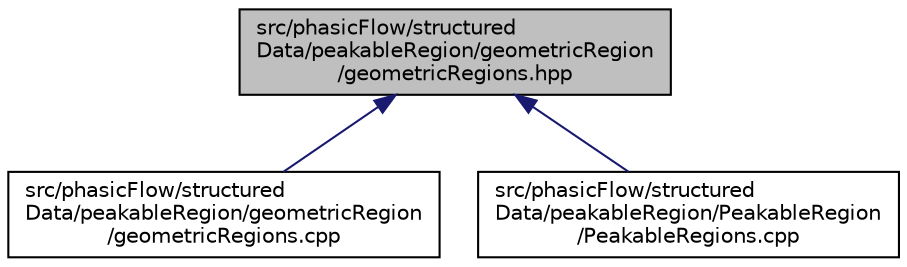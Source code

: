 digraph "src/phasicFlow/structuredData/peakableRegion/geometricRegion/geometricRegions.hpp"
{
 // LATEX_PDF_SIZE
  edge [fontname="Helvetica",fontsize="10",labelfontname="Helvetica",labelfontsize="10"];
  node [fontname="Helvetica",fontsize="10",shape=record];
  Node1 [label="src/phasicFlow/structured\lData/peakableRegion/geometricRegion\l/geometricRegions.hpp",height=0.2,width=0.4,color="black", fillcolor="grey75", style="filled", fontcolor="black",tooltip=" "];
  Node1 -> Node2 [dir="back",color="midnightblue",fontsize="10",style="solid",fontname="Helvetica"];
  Node2 [label="src/phasicFlow/structured\lData/peakableRegion/geometricRegion\l/geometricRegions.cpp",height=0.2,width=0.4,color="black", fillcolor="white", style="filled",URL="$geometricRegions_8cpp.html",tooltip=" "];
  Node1 -> Node3 [dir="back",color="midnightblue",fontsize="10",style="solid",fontname="Helvetica"];
  Node3 [label="src/phasicFlow/structured\lData/peakableRegion/PeakableRegion\l/PeakableRegions.cpp",height=0.2,width=0.4,color="black", fillcolor="white", style="filled",URL="$PeakableRegions_8cpp.html",tooltip=" "];
}
